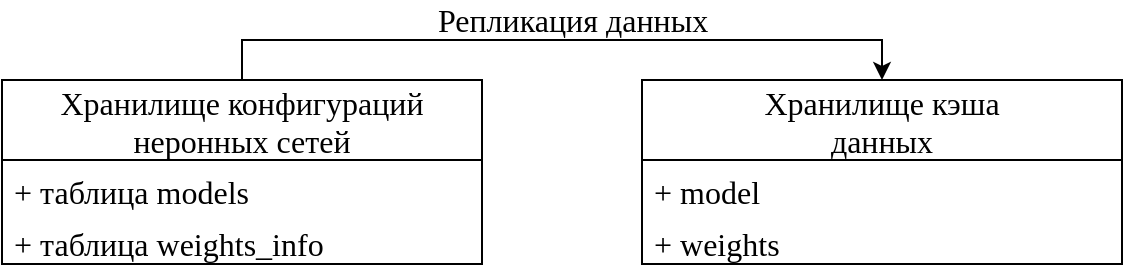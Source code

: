 <mxfile version="18.0.1" type="device"><diagram id="CnMKFF8CO1rG8s_6-E-s" name="Page-1"><mxGraphModel dx="946" dy="621" grid="1" gridSize="10" guides="1" tooltips="1" connect="1" arrows="1" fold="1" page="1" pageScale="1" pageWidth="1654" pageHeight="1169" math="0" shadow="0"><root><mxCell id="0"/><mxCell id="1" parent="0"/><mxCell id="GOi8fhrsWGm7bUGSi1_m-13" style="edgeStyle=orthogonalEdgeStyle;rounded=0;orthogonalLoop=1;jettySize=auto;html=1;entryX=0.5;entryY=0;entryDx=0;entryDy=0;fontSize=16;fontFamily=FiraCode;fontSource=https%3A%2F%2Ffonts.googleapis.com%2Fcss%3Ffamily%3DFiraCode;" edge="1" parent="1" source="GOi8fhrsWGm7bUGSi1_m-5" target="GOi8fhrsWGm7bUGSi1_m-9"><mxGeometry relative="1" as="geometry"><Array as="points"><mxPoint x="280" y="220"/><mxPoint x="600" y="220"/></Array></mxGeometry></mxCell><mxCell id="GOi8fhrsWGm7bUGSi1_m-5" value="Хранилище конфигураций&#10;неронных сетей" style="swimlane;fontStyle=0;childLayout=stackLayout;horizontal=1;startSize=40;fillColor=none;horizontalStack=0;resizeParent=1;resizeParentMax=0;resizeLast=0;collapsible=1;marginBottom=0;fontSize=16;fontFamily=FiraCode;fontSource=https%3A%2F%2Ffonts.googleapis.com%2Fcss%3Ffamily%3DFiraCode;" vertex="1" parent="1"><mxGeometry x="160" y="240" width="240" height="92" as="geometry"/></mxCell><mxCell id="GOi8fhrsWGm7bUGSi1_m-6" value="+ таблица models" style="text;strokeColor=none;fillColor=none;align=left;verticalAlign=top;spacingLeft=4;spacingRight=4;overflow=hidden;rotatable=0;points=[[0,0.5],[1,0.5]];portConstraint=eastwest;fontSize=16;fontFamily=FiraCode;fontSource=https%3A%2F%2Ffonts.googleapis.com%2Fcss%3Ffamily%3DFiraCode;" vertex="1" parent="GOi8fhrsWGm7bUGSi1_m-5"><mxGeometry y="40" width="240" height="26" as="geometry"/></mxCell><mxCell id="GOi8fhrsWGm7bUGSi1_m-7" value="+ таблица weights_info" style="text;strokeColor=none;fillColor=none;align=left;verticalAlign=top;spacingLeft=4;spacingRight=4;overflow=hidden;rotatable=0;points=[[0,0.5],[1,0.5]];portConstraint=eastwest;fontSize=16;fontFamily=FiraCode;fontSource=https%3A%2F%2Ffonts.googleapis.com%2Fcss%3Ffamily%3DFiraCode;" vertex="1" parent="GOi8fhrsWGm7bUGSi1_m-5"><mxGeometry y="66" width="240" height="26" as="geometry"/></mxCell><mxCell id="GOi8fhrsWGm7bUGSi1_m-9" value="Хранилище кэша&#10;данных" style="swimlane;fontStyle=0;childLayout=stackLayout;horizontal=1;startSize=40;fillColor=none;horizontalStack=0;resizeParent=1;resizeParentMax=0;resizeLast=0;collapsible=1;marginBottom=0;fontSize=16;fontFamily=FiraCode;fontSource=https%3A%2F%2Ffonts.googleapis.com%2Fcss%3Ffamily%3DFiraCode;" vertex="1" parent="1"><mxGeometry x="480" y="240" width="240" height="92" as="geometry"/></mxCell><mxCell id="GOi8fhrsWGm7bUGSi1_m-10" value="+ model" style="text;strokeColor=none;fillColor=none;align=left;verticalAlign=top;spacingLeft=4;spacingRight=4;overflow=hidden;rotatable=0;points=[[0,0.5],[1,0.5]];portConstraint=eastwest;fontSize=16;fontFamily=FiraCode;fontSource=https%3A%2F%2Ffonts.googleapis.com%2Fcss%3Ffamily%3DFiraCode;" vertex="1" parent="GOi8fhrsWGm7bUGSi1_m-9"><mxGeometry y="40" width="240" height="26" as="geometry"/></mxCell><mxCell id="GOi8fhrsWGm7bUGSi1_m-11" value="+ weights" style="text;strokeColor=none;fillColor=none;align=left;verticalAlign=top;spacingLeft=4;spacingRight=4;overflow=hidden;rotatable=0;points=[[0,0.5],[1,0.5]];portConstraint=eastwest;fontSize=16;fontFamily=FiraCode;fontSource=https%3A%2F%2Ffonts.googleapis.com%2Fcss%3Ffamily%3DFiraCode;" vertex="1" parent="GOi8fhrsWGm7bUGSi1_m-9"><mxGeometry y="66" width="240" height="26" as="geometry"/></mxCell><mxCell id="GOi8fhrsWGm7bUGSi1_m-14" value="Репликация данных" style="text;html=1;align=center;verticalAlign=middle;resizable=0;points=[];autosize=1;strokeColor=none;fillColor=none;fontSize=16;fontFamily=FiraCode;fontSource=https%3A%2F%2Ffonts.googleapis.com%2Fcss%3Ffamily%3DFiraCode;" vertex="1" parent="1"><mxGeometry x="370" y="200" width="150" height="20" as="geometry"/></mxCell></root></mxGraphModel></diagram></mxfile>